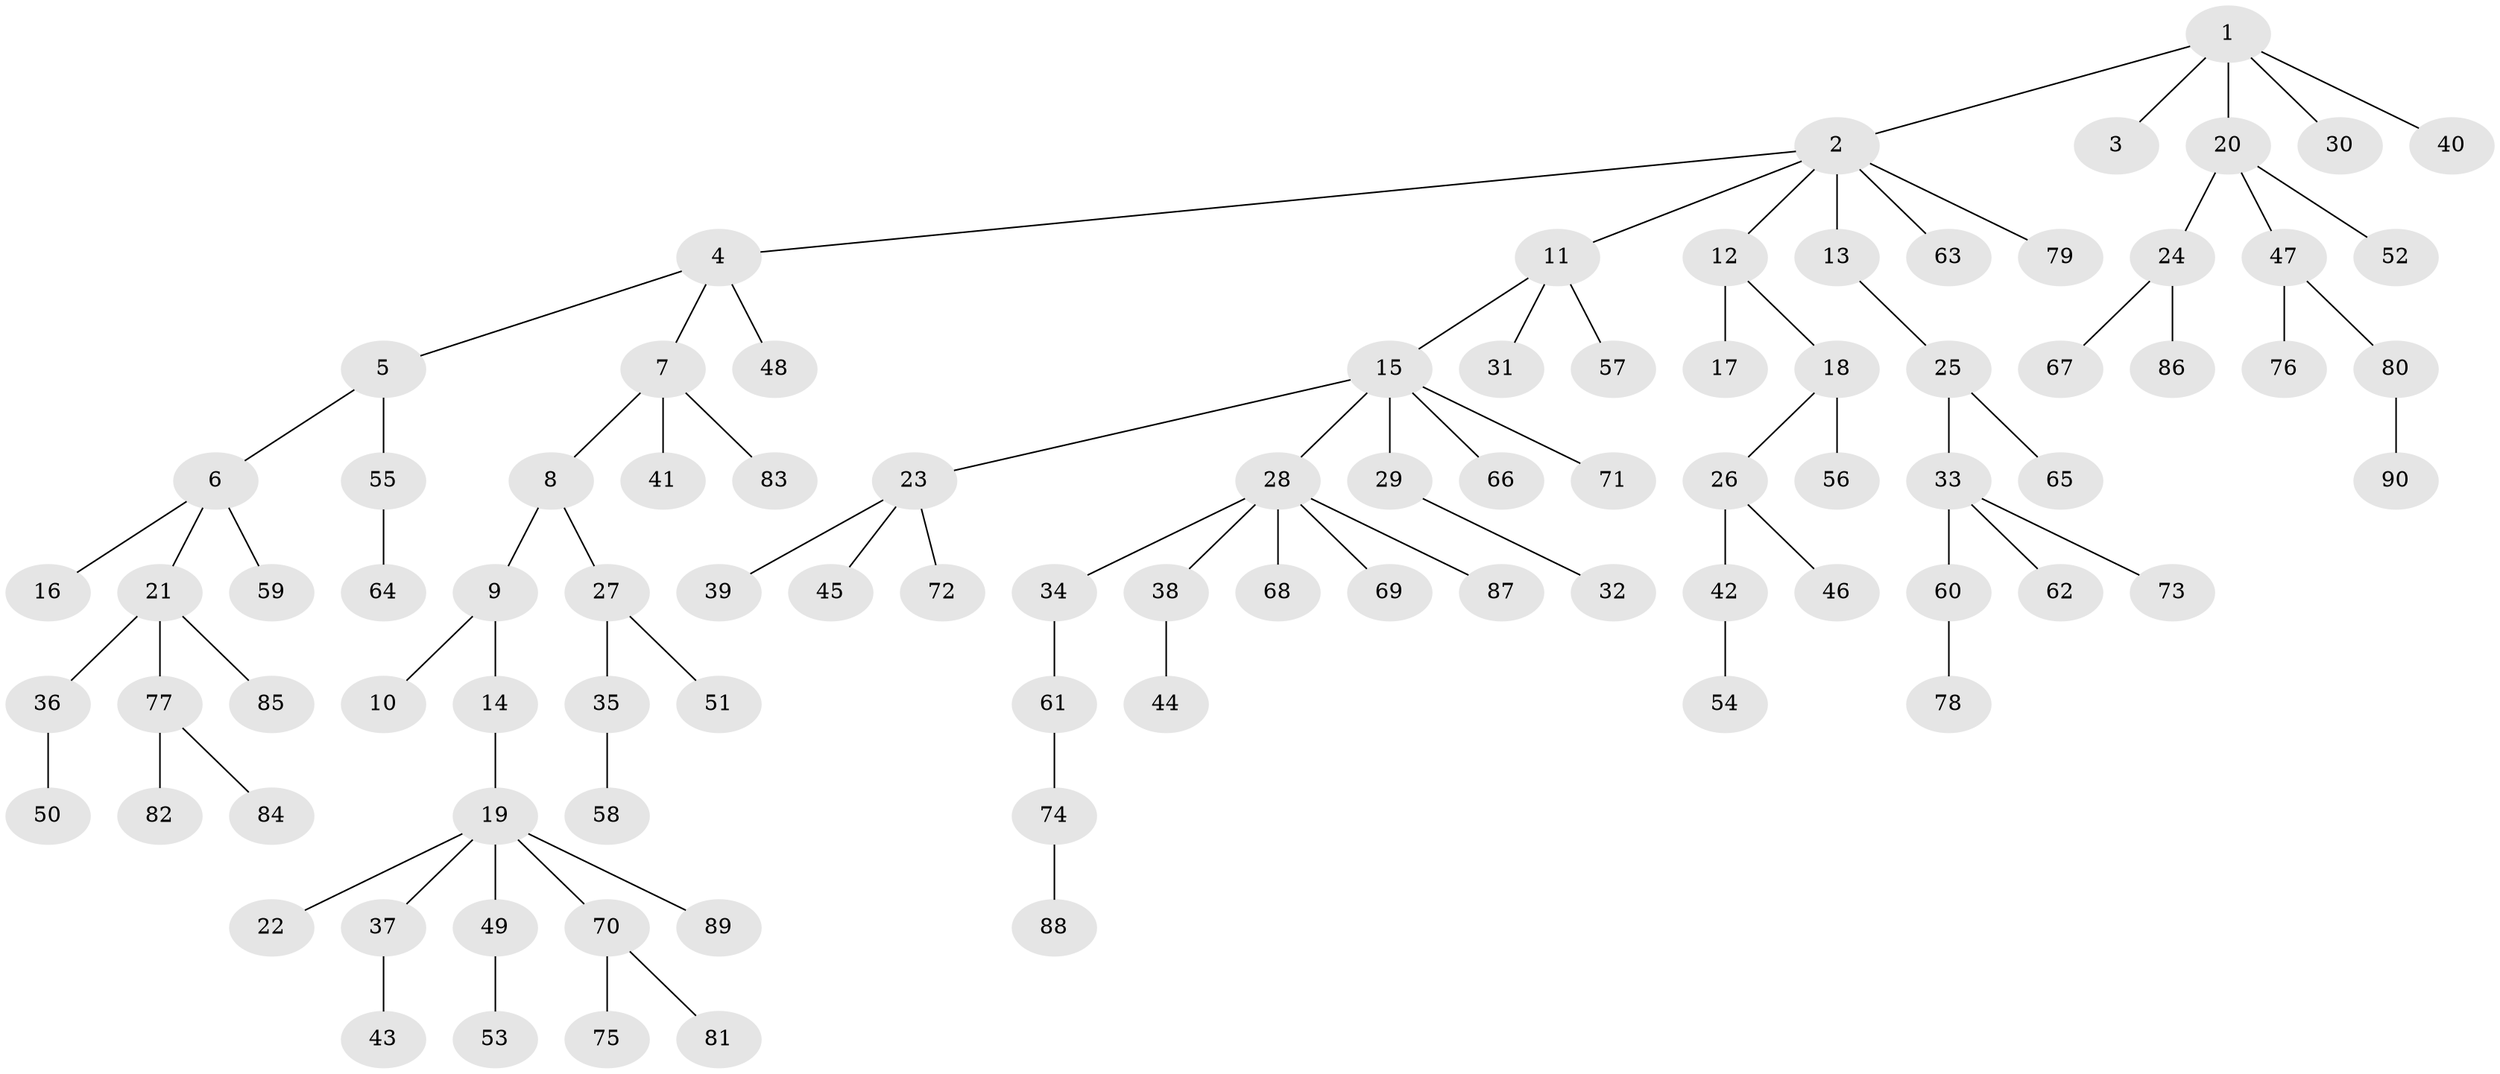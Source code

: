 // coarse degree distribution, {4: 0.031746031746031744, 7: 0.015873015873015872, 3: 0.14285714285714285, 6: 0.031746031746031744, 2: 0.15873015873015872, 8: 0.015873015873015872, 1: 0.5873015873015873, 5: 0.015873015873015872}
// Generated by graph-tools (version 1.1) at 2025/24/03/03/25 07:24:06]
// undirected, 90 vertices, 89 edges
graph export_dot {
graph [start="1"]
  node [color=gray90,style=filled];
  1;
  2;
  3;
  4;
  5;
  6;
  7;
  8;
  9;
  10;
  11;
  12;
  13;
  14;
  15;
  16;
  17;
  18;
  19;
  20;
  21;
  22;
  23;
  24;
  25;
  26;
  27;
  28;
  29;
  30;
  31;
  32;
  33;
  34;
  35;
  36;
  37;
  38;
  39;
  40;
  41;
  42;
  43;
  44;
  45;
  46;
  47;
  48;
  49;
  50;
  51;
  52;
  53;
  54;
  55;
  56;
  57;
  58;
  59;
  60;
  61;
  62;
  63;
  64;
  65;
  66;
  67;
  68;
  69;
  70;
  71;
  72;
  73;
  74;
  75;
  76;
  77;
  78;
  79;
  80;
  81;
  82;
  83;
  84;
  85;
  86;
  87;
  88;
  89;
  90;
  1 -- 2;
  1 -- 3;
  1 -- 20;
  1 -- 30;
  1 -- 40;
  2 -- 4;
  2 -- 11;
  2 -- 12;
  2 -- 13;
  2 -- 63;
  2 -- 79;
  4 -- 5;
  4 -- 7;
  4 -- 48;
  5 -- 6;
  5 -- 55;
  6 -- 16;
  6 -- 21;
  6 -- 59;
  7 -- 8;
  7 -- 41;
  7 -- 83;
  8 -- 9;
  8 -- 27;
  9 -- 10;
  9 -- 14;
  11 -- 15;
  11 -- 31;
  11 -- 57;
  12 -- 17;
  12 -- 18;
  13 -- 25;
  14 -- 19;
  15 -- 23;
  15 -- 28;
  15 -- 29;
  15 -- 66;
  15 -- 71;
  18 -- 26;
  18 -- 56;
  19 -- 22;
  19 -- 37;
  19 -- 49;
  19 -- 70;
  19 -- 89;
  20 -- 24;
  20 -- 47;
  20 -- 52;
  21 -- 36;
  21 -- 77;
  21 -- 85;
  23 -- 39;
  23 -- 45;
  23 -- 72;
  24 -- 67;
  24 -- 86;
  25 -- 33;
  25 -- 65;
  26 -- 42;
  26 -- 46;
  27 -- 35;
  27 -- 51;
  28 -- 34;
  28 -- 38;
  28 -- 68;
  28 -- 69;
  28 -- 87;
  29 -- 32;
  33 -- 60;
  33 -- 62;
  33 -- 73;
  34 -- 61;
  35 -- 58;
  36 -- 50;
  37 -- 43;
  38 -- 44;
  42 -- 54;
  47 -- 76;
  47 -- 80;
  49 -- 53;
  55 -- 64;
  60 -- 78;
  61 -- 74;
  70 -- 75;
  70 -- 81;
  74 -- 88;
  77 -- 82;
  77 -- 84;
  80 -- 90;
}
